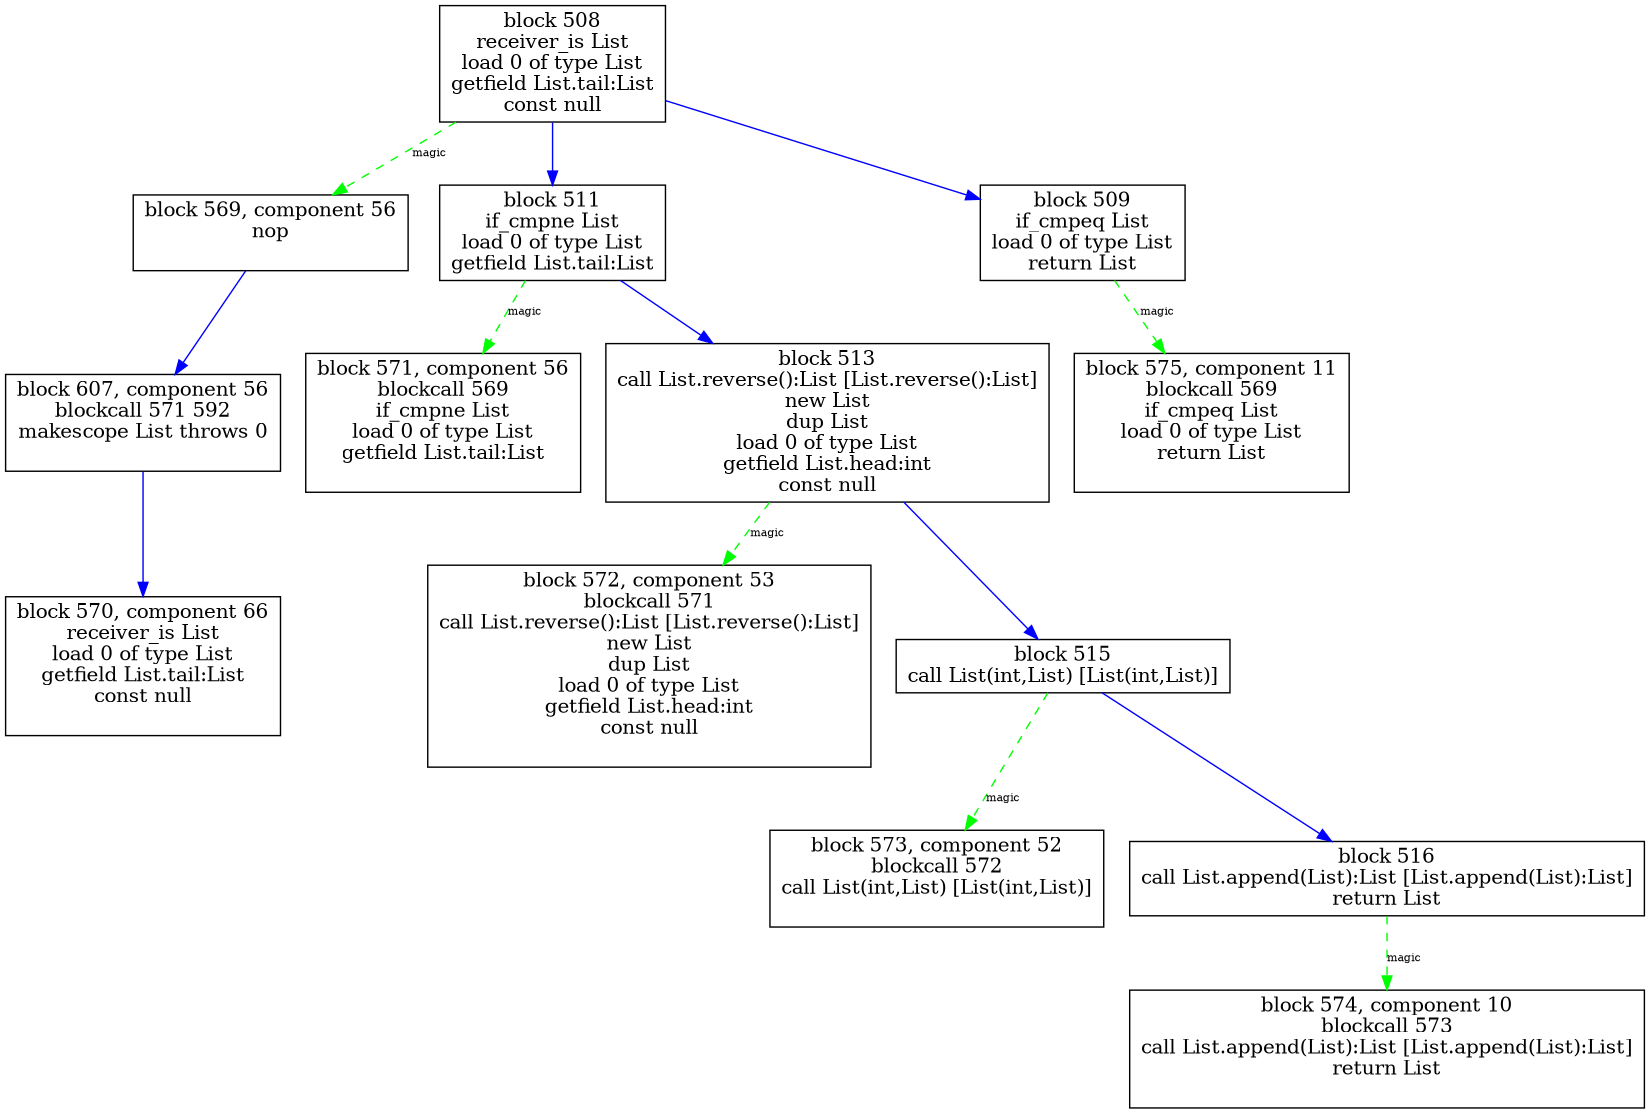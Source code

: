 digraph "List.reverse():List" {
size = "11,7.5";
codeblock_508 [ shape = box, label = "block 508\nreceiver_is List\nload 0 of type List\ngetfield List.tail:List\nconst null"];
codeblock_569 [ shape = box, label = "block 569, component 56\nnop\n\n"];
codeblock_607 [ shape = box, label = "block 607, component 56\nblockcall 571 592\nmakescope List throws 0\n\n"];
codeblock_570 [ shape = box, label = "block 570, component 66\nreceiver_is List\nload 0 of type List\ngetfield List.tail:List\nconst null\n\n"];
codeblock_607->codeblock_570 [color = blue label = "" fontsize = 8]
codeblock_569->codeblock_607 [color = blue label = "" fontsize = 8]
codeblock_508->codeblock_569 [color = green style = dashed label = "magic" fontsize = 8]
codeblock_511 [ shape = box, label = "block 511\nif_cmpne List\nload 0 of type List\ngetfield List.tail:List"];
codeblock_571 [ shape = box, label = "block 571, component 56\nblockcall 569\nif_cmpne List\nload 0 of type List\ngetfield List.tail:List\n\n"];
codeblock_511->codeblock_571 [color = green style = dashed label = "magic" fontsize = 8]
codeblock_513 [ shape = box, label = "block 513\ncall List.reverse():List [List.reverse():List]\nnew List\ndup List\nload 0 of type List\ngetfield List.head:int\nconst null"];
codeblock_572 [ shape = box, label = "block 572, component 53\nblockcall 571\ncall List.reverse():List [List.reverse():List]\nnew List\ndup List\nload 0 of type List\ngetfield List.head:int\nconst null\n\n"];
codeblock_513->codeblock_572 [color = green style = dashed label = "magic" fontsize = 8]
codeblock_515 [ shape = box, label = "block 515\ncall List(int,List) [List(int,List)]"];
codeblock_573 [ shape = box, label = "block 573, component 52\nblockcall 572\ncall List(int,List) [List(int,List)]\n\n"];
codeblock_515->codeblock_573 [color = green style = dashed label = "magic" fontsize = 8]
codeblock_516 [ shape = box, label = "block 516\ncall List.append(List):List [List.append(List):List]\nreturn List"];
codeblock_574 [ shape = box, label = "block 574, component 10\nblockcall 573\ncall List.append(List):List [List.append(List):List]\nreturn List\n\n"];
codeblock_516->codeblock_574 [color = green style = dashed label = "magic" fontsize = 8]
codeblock_515->codeblock_516 [color = blue label = "" fontsize = 8]
codeblock_513->codeblock_515 [color = blue label = "" fontsize = 8]
codeblock_511->codeblock_513 [color = blue label = "" fontsize = 8]
codeblock_508->codeblock_511 [color = blue label = "" fontsize = 8]
codeblock_509 [ shape = box, label = "block 509\nif_cmpeq List\nload 0 of type List\nreturn List"];
codeblock_575 [ shape = box, label = "block 575, component 11\nblockcall 569\nif_cmpeq List\nload 0 of type List\nreturn List\n\n"];
codeblock_509->codeblock_575 [color = green style = dashed label = "magic" fontsize = 8]
codeblock_508->codeblock_509 [color = blue label = "" fontsize = 8]
}